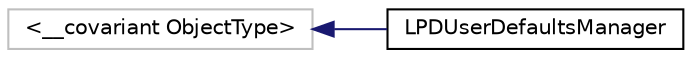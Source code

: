 digraph "Graphical Class Hierarchy"
{
  edge [fontname="Helvetica",fontsize="10",labelfontname="Helvetica",labelfontsize="10"];
  node [fontname="Helvetica",fontsize="10",shape=record];
  rankdir="LR";
  Node171 [label="\<__covariant ObjectType\>",height=0.2,width=0.4,color="grey75", fillcolor="white", style="filled"];
  Node171 -> Node0 [dir="back",color="midnightblue",fontsize="10",style="solid",fontname="Helvetica"];
  Node0 [label="LPDUserDefaultsManager",height=0.2,width=0.4,color="black", fillcolor="white", style="filled",URL="$interface_l_p_d_user_defaults_manager.html",tooltip="存储多个实例时用此类管理,只有一个实例使用LPDUserDefaults更简单 "];
}
